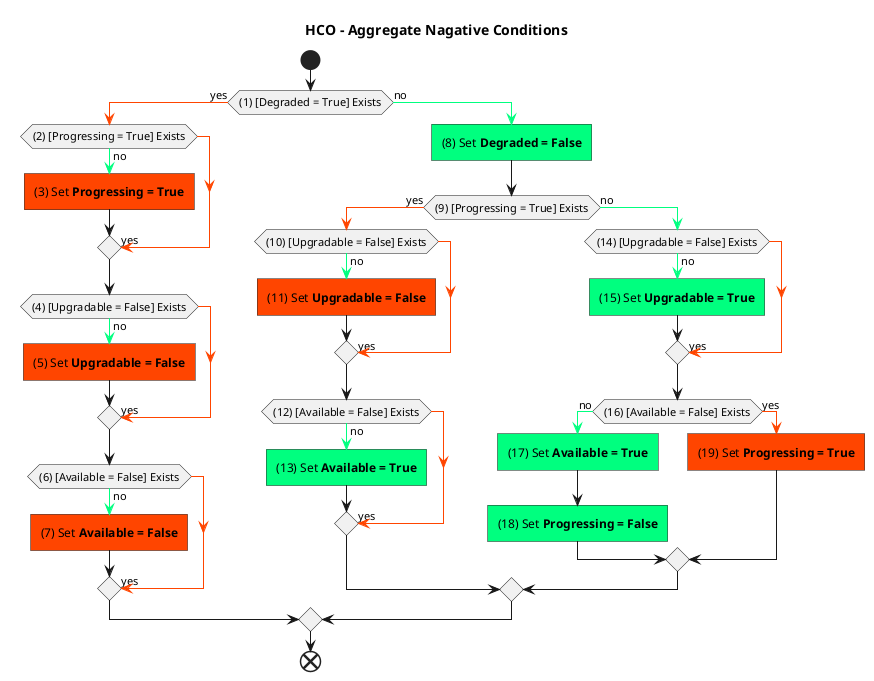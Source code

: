 @startuml
title HCO - Aggregate Nagative Conditions

start
  !x=1
if ((x) [Degraded = True] Exists) then
  !x=x+1
  -[#orangered]-> yes;
  if ((x) [Progressing = True] Exists) then
    !x=x+1
    -[#springgreen]-> no;
    #orangered:(x) Set **Progressing = True**]
    !x=x+1
  else
    -[#orangered]-> yes;
  endif
  if ((x) [Upgradable = False] Exists) then
    !x=x+1
    -[#springgreen]-> no;
    #orangered:(x) Set **Upgradable = False**]
    !x=x+1
  else
    -[#orangered]-> yes;
  endif
  if ((x) [Available = False] Exists) then
    !x=x+1
    -[#springgreen]-> no;
    #orangered:(x) Set **Available = False**]
    !x=x+1
  else
    -[#orangered]-> yes;
  endif
else
  -[#springgreen]-> no;
  #springgreen:(x) Set **Degraded = False**]
  !x=x+1
  if ((x) [Progressing = True] Exists) then
    !x=x+1
    -[#orangered]-> yes;
    if ((x) [Upgradable = False] Exists) then
      !x=x+1
      -[#springgreen]-> no;
      #orangered:(x) Set **Upgradable = False**]
      !x=x+1
    else
      -[#orangered]-> yes;
    endif
    if ((x) [Available = False] Exists) then
      !x=x+1
      -[#springgreen]-> no;
      #springgreen:(x) Set **Available = True**]
      !x=x+1
    else
      -[#orangered]-> yes;
    endif
  else
    -[#springgreen]-> no;
    if ((x) [Upgradable = False] Exists) then
      !x=x+1
      -[#springgreen]-> no;
      #springgreen:(x) Set **Upgradable = True**]
      !x=x+1
    else
      -[#orangered]-> yes;
    endif
    if ((x) [Available = False] Exists) then
      !x=x+1
      -[#springgreen]-> no;
      #springgreen:(x) Set **Available = True**]
      !x=x+1
      #springgreen:(x) Set **Progressing = False**]
      !x=x+1
    else
      -[#orangered]-> yes;
      #orangered:(x) Set **Progressing = True**]
      !x=x+1
    endif
  endif
endif
end
@enduml
